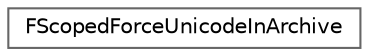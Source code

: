 digraph "Graphical Class Hierarchy"
{
 // INTERACTIVE_SVG=YES
 // LATEX_PDF_SIZE
  bgcolor="transparent";
  edge [fontname=Helvetica,fontsize=10,labelfontname=Helvetica,labelfontsize=10];
  node [fontname=Helvetica,fontsize=10,shape=box,height=0.2,width=0.4];
  rankdir="LR";
  Node0 [id="Node000000",label="FScopedForceUnicodeInArchive",height=0.2,width=0.4,color="grey40", fillcolor="white", style="filled",URL="$d7/d93/classFScopedForceUnicodeInArchive.html",tooltip=" "];
}
